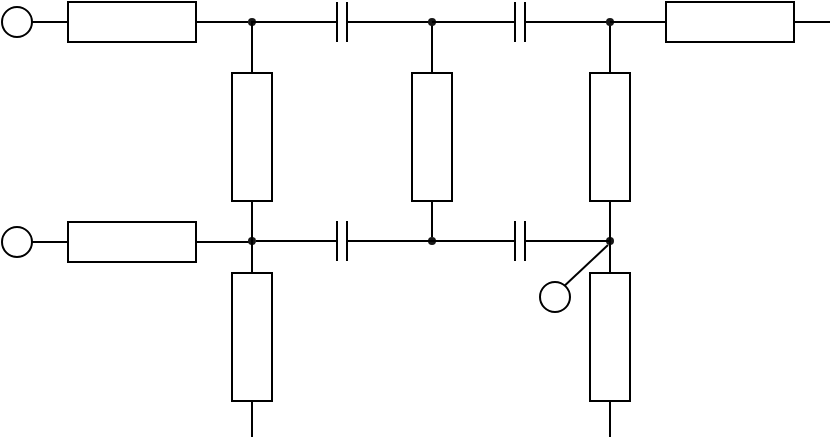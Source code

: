 <mxfile version="15.5.8" type="github">
  <diagram id="g9-vf1KmViCmTDRuJo9O" name="ページ1">
    <mxGraphModel dx="552" dy="925" grid="1" gridSize="10" guides="1" tooltips="1" connect="1" arrows="1" fold="1" page="1" pageScale="1" pageWidth="827" pageHeight="1169" math="0" shadow="0">
      <root>
        <mxCell id="0" />
        <mxCell id="1" parent="0" />
        <mxCell id="YzEcjVWeZ7RJyhcpAwao-44" value="" style="endArrow=none;html=1;rounded=0;fontSize=20;strokeWidth=1;jumpSize=1;" edge="1" parent="1">
          <mxGeometry width="50" height="50" relative="1" as="geometry">
            <mxPoint x="414" y="484" as="sourcePoint" />
            <mxPoint x="438" y="461.5" as="targetPoint" />
          </mxGeometry>
        </mxCell>
        <mxCell id="YzEcjVWeZ7RJyhcpAwao-43" value="" style="verticalLabelPosition=bottom;shadow=0;dashed=0;align=center;html=1;verticalAlign=top;strokeWidth=1;shape=ellipse;perimeter=ellipsePerimeter;fontSize=20;direction=south;" vertex="1" parent="1">
          <mxGeometry x="404" y="480" width="15" height="15" as="geometry" />
        </mxCell>
        <mxCell id="YzEcjVWeZ7RJyhcpAwao-1" value="" style="pointerEvents=1;verticalLabelPosition=bottom;shadow=0;dashed=0;align=center;html=1;verticalAlign=top;shape=mxgraph.electrical.resistors.resistor_1;fontSize=20;strokeWidth=1;" vertex="1" parent="1">
          <mxGeometry x="150" y="340" width="100" height="20" as="geometry" />
        </mxCell>
        <mxCell id="YzEcjVWeZ7RJyhcpAwao-2" value="" style="verticalLabelPosition=bottom;shadow=0;dashed=0;align=center;html=1;verticalAlign=top;strokeWidth=1;shape=ellipse;perimeter=ellipsePerimeter;fontSize=20;" vertex="1" parent="1">
          <mxGeometry x="135" y="342.5" width="15" height="15" as="geometry" />
        </mxCell>
        <mxCell id="YzEcjVWeZ7RJyhcpAwao-3" value="" style="pointerEvents=1;verticalLabelPosition=bottom;shadow=0;dashed=0;align=center;html=1;verticalAlign=top;shape=mxgraph.electrical.resistors.resistor_1;fontSize=20;strokeWidth=1;" vertex="1" parent="1">
          <mxGeometry x="150" y="450" width="100" height="20" as="geometry" />
        </mxCell>
        <mxCell id="YzEcjVWeZ7RJyhcpAwao-4" value="" style="verticalLabelPosition=bottom;shadow=0;dashed=0;align=center;html=1;verticalAlign=top;strokeWidth=1;shape=ellipse;perimeter=ellipsePerimeter;fontSize=20;" vertex="1" parent="1">
          <mxGeometry x="135" y="452.5" width="15" height="15" as="geometry" />
        </mxCell>
        <mxCell id="YzEcjVWeZ7RJyhcpAwao-5" value="" style="pointerEvents=1;verticalLabelPosition=bottom;shadow=0;dashed=0;align=center;html=1;verticalAlign=top;shape=mxgraph.electrical.resistors.resistor_1;fontSize=20;strokeWidth=1;direction=south;" vertex="1" parent="1">
          <mxGeometry x="250" y="357.5" width="20" height="100" as="geometry" />
        </mxCell>
        <mxCell id="YzEcjVWeZ7RJyhcpAwao-7" value="" style="endArrow=none;html=1;rounded=0;fontSize=20;strokeWidth=1;jumpSize=1;exitX=1;exitY=0.5;exitDx=0;exitDy=0;exitPerimeter=0;entryX=1;entryY=0.5;entryDx=0;entryDy=0;entryPerimeter=0;" edge="1" parent="1" source="YzEcjVWeZ7RJyhcpAwao-3" target="YzEcjVWeZ7RJyhcpAwao-5">
          <mxGeometry width="50" height="50" relative="1" as="geometry">
            <mxPoint x="280" y="490" as="sourcePoint" />
            <mxPoint x="320" y="480" as="targetPoint" />
            <Array as="points">
              <mxPoint x="260" y="460" />
            </Array>
          </mxGeometry>
        </mxCell>
        <mxCell id="YzEcjVWeZ7RJyhcpAwao-8" value="" style="endArrow=none;html=1;rounded=0;fontSize=20;strokeWidth=1;jumpSize=1;entryX=1;entryY=0.5;entryDx=0;entryDy=0;entryPerimeter=0;exitX=0;exitY=0.5;exitDx=0;exitDy=0;exitPerimeter=0;startArrow=none;" edge="1" parent="1" source="YzEcjVWeZ7RJyhcpAwao-13" target="YzEcjVWeZ7RJyhcpAwao-1">
          <mxGeometry width="50" height="50" relative="1" as="geometry">
            <mxPoint x="270" y="350" as="sourcePoint" />
            <mxPoint x="250" y="345" as="targetPoint" />
            <Array as="points" />
          </mxGeometry>
        </mxCell>
        <mxCell id="YzEcjVWeZ7RJyhcpAwao-25" style="edgeStyle=orthogonalEdgeStyle;rounded=0;jumpSize=1;orthogonalLoop=1;jettySize=auto;html=1;exitX=1;exitY=0.5;exitDx=0;exitDy=0;entryX=0.043;entryY=0.51;entryDx=0;entryDy=0;entryPerimeter=0;fontSize=20;endArrow=none;endFill=0;strokeWidth=1;" edge="1" parent="1" source="YzEcjVWeZ7RJyhcpAwao-9" target="YzEcjVWeZ7RJyhcpAwao-24">
          <mxGeometry relative="1" as="geometry" />
        </mxCell>
        <mxCell id="YzEcjVWeZ7RJyhcpAwao-9" value="" style="ellipse;whiteSpace=wrap;html=1;aspect=fixed;fontSize=20;strokeWidth=1;align=center;strokeColor=none;fillColor=#171717;" vertex="1" parent="1">
          <mxGeometry x="258" y="457.5" width="4" height="4" as="geometry" />
        </mxCell>
        <mxCell id="YzEcjVWeZ7RJyhcpAwao-13" value="" style="ellipse;whiteSpace=wrap;html=1;aspect=fixed;fontSize=20;strokeWidth=1;align=center;strokeColor=none;fillColor=#171717;" vertex="1" parent="1">
          <mxGeometry x="258.0" y="348" width="4" height="4" as="geometry" />
        </mxCell>
        <mxCell id="YzEcjVWeZ7RJyhcpAwao-14" value="" style="endArrow=none;html=1;rounded=0;fontSize=20;strokeWidth=1;jumpSize=1;entryX=1;entryY=0.5;entryDx=0;entryDy=0;entryPerimeter=0;exitX=0;exitY=0.5;exitDx=0;exitDy=0;exitPerimeter=0;" edge="1" parent="1" source="YzEcjVWeZ7RJyhcpAwao-5" target="YzEcjVWeZ7RJyhcpAwao-13">
          <mxGeometry width="50" height="50" relative="1" as="geometry">
            <mxPoint x="260" y="357.5" as="sourcePoint" />
            <mxPoint x="250" y="350" as="targetPoint" />
            <Array as="points">
              <mxPoint x="260" y="350" />
            </Array>
          </mxGeometry>
        </mxCell>
        <mxCell id="YzEcjVWeZ7RJyhcpAwao-18" style="edgeStyle=orthogonalEdgeStyle;rounded=0;jumpSize=1;orthogonalLoop=1;jettySize=auto;html=1;exitX=0;exitY=0.5;exitDx=0;exitDy=0;exitPerimeter=0;fontSize=20;endArrow=none;endFill=0;strokeWidth=1;" edge="1" parent="1" source="YzEcjVWeZ7RJyhcpAwao-17">
          <mxGeometry relative="1" as="geometry">
            <mxPoint x="260" y="350" as="targetPoint" />
          </mxGeometry>
        </mxCell>
        <mxCell id="YzEcjVWeZ7RJyhcpAwao-19" style="edgeStyle=orthogonalEdgeStyle;rounded=0;jumpSize=1;orthogonalLoop=1;jettySize=auto;html=1;exitX=1;exitY=0.5;exitDx=0;exitDy=0;exitPerimeter=0;fontSize=20;endArrow=none;endFill=0;strokeWidth=1;" edge="1" parent="1" source="YzEcjVWeZ7RJyhcpAwao-17">
          <mxGeometry relative="1" as="geometry">
            <mxPoint x="350" y="350" as="targetPoint" />
          </mxGeometry>
        </mxCell>
        <mxCell id="YzEcjVWeZ7RJyhcpAwao-17" value="" style="pointerEvents=1;verticalLabelPosition=bottom;shadow=0;dashed=0;align=center;html=1;verticalAlign=top;shape=mxgraph.electrical.capacitors.capacitor_1;fontSize=20;strokeWidth=1;fillColor=#171717;" vertex="1" parent="1">
          <mxGeometry x="280" y="340" width="50" height="20" as="geometry" />
        </mxCell>
        <mxCell id="YzEcjVWeZ7RJyhcpAwao-30" style="edgeStyle=orthogonalEdgeStyle;rounded=0;jumpSize=1;orthogonalLoop=1;jettySize=auto;html=1;exitX=0;exitY=0.5;exitDx=0;exitDy=0;exitPerimeter=0;fontSize=20;endArrow=none;endFill=0;strokeWidth=1;" edge="1" parent="1" source="YzEcjVWeZ7RJyhcpAwao-20">
          <mxGeometry relative="1" as="geometry">
            <mxPoint x="350.02" y="350" as="targetPoint" />
          </mxGeometry>
        </mxCell>
        <mxCell id="YzEcjVWeZ7RJyhcpAwao-20" value="" style="pointerEvents=1;verticalLabelPosition=bottom;shadow=0;dashed=0;align=center;html=1;verticalAlign=top;shape=mxgraph.electrical.resistors.resistor_1;fontSize=20;strokeWidth=1;direction=south;" vertex="1" parent="1">
          <mxGeometry x="340" y="357.5" width="20" height="100" as="geometry" />
        </mxCell>
        <mxCell id="YzEcjVWeZ7RJyhcpAwao-21" value="" style="ellipse;whiteSpace=wrap;html=1;aspect=fixed;fontSize=20;strokeWidth=1;align=center;strokeColor=none;fillColor=#171717;" vertex="1" parent="1">
          <mxGeometry x="348" y="457.5" width="4" height="4" as="geometry" />
        </mxCell>
        <mxCell id="YzEcjVWeZ7RJyhcpAwao-22" value="" style="ellipse;whiteSpace=wrap;html=1;aspect=fixed;fontSize=20;strokeWidth=1;align=center;strokeColor=none;fillColor=#171717;" vertex="1" parent="1">
          <mxGeometry x="348.0" y="348" width="4" height="4" as="geometry" />
        </mxCell>
        <mxCell id="YzEcjVWeZ7RJyhcpAwao-23" style="edgeStyle=orthogonalEdgeStyle;rounded=0;jumpSize=1;orthogonalLoop=1;jettySize=auto;html=1;exitX=0;exitY=0.5;exitDx=0;exitDy=0;exitPerimeter=0;fontSize=20;endArrow=none;endFill=0;strokeWidth=1;" edge="1" parent="1">
          <mxGeometry relative="1" as="geometry">
            <mxPoint x="350" y="350" as="targetPoint" />
            <mxPoint x="370" y="350" as="sourcePoint" />
          </mxGeometry>
        </mxCell>
        <mxCell id="YzEcjVWeZ7RJyhcpAwao-28" style="edgeStyle=orthogonalEdgeStyle;rounded=0;jumpSize=1;orthogonalLoop=1;jettySize=auto;html=1;entryX=0.5;entryY=0.5;entryDx=0;entryDy=0;entryPerimeter=0;fontSize=20;endArrow=none;endFill=0;strokeWidth=1;" edge="1" parent="1" source="YzEcjVWeZ7RJyhcpAwao-24" target="YzEcjVWeZ7RJyhcpAwao-21">
          <mxGeometry relative="1" as="geometry" />
        </mxCell>
        <mxCell id="YzEcjVWeZ7RJyhcpAwao-24" value="" style="pointerEvents=1;verticalLabelPosition=bottom;shadow=0;dashed=0;align=center;html=1;verticalAlign=top;shape=mxgraph.electrical.capacitors.capacitor_1;fontSize=20;strokeWidth=1;fillColor=#171717;" vertex="1" parent="1">
          <mxGeometry x="280" y="449.5" width="50" height="20" as="geometry" />
        </mxCell>
        <mxCell id="YzEcjVWeZ7RJyhcpAwao-31" value="" style="pointerEvents=1;verticalLabelPosition=bottom;shadow=0;dashed=0;align=center;html=1;verticalAlign=top;shape=mxgraph.electrical.resistors.resistor_1;fontSize=20;strokeWidth=1;direction=south;" vertex="1" parent="1">
          <mxGeometry x="250" y="457.5" width="20" height="100" as="geometry" />
        </mxCell>
        <mxCell id="YzEcjVWeZ7RJyhcpAwao-32" style="edgeStyle=orthogonalEdgeStyle;rounded=0;jumpSize=1;orthogonalLoop=1;jettySize=auto;html=1;exitX=1;exitY=0.5;exitDx=0;exitDy=0;exitPerimeter=0;fontSize=20;endArrow=none;endFill=0;strokeWidth=1;" edge="1" parent="1" source="YzEcjVWeZ7RJyhcpAwao-33">
          <mxGeometry relative="1" as="geometry">
            <mxPoint x="439" y="350" as="targetPoint" />
          </mxGeometry>
        </mxCell>
        <mxCell id="YzEcjVWeZ7RJyhcpAwao-33" value="" style="pointerEvents=1;verticalLabelPosition=bottom;shadow=0;dashed=0;align=center;html=1;verticalAlign=top;shape=mxgraph.electrical.capacitors.capacitor_1;fontSize=20;strokeWidth=1;fillColor=#171717;" vertex="1" parent="1">
          <mxGeometry x="369" y="340" width="50" height="20" as="geometry" />
        </mxCell>
        <mxCell id="YzEcjVWeZ7RJyhcpAwao-34" style="edgeStyle=orthogonalEdgeStyle;rounded=0;jumpSize=1;orthogonalLoop=1;jettySize=auto;html=1;exitX=0;exitY=0.5;exitDx=0;exitDy=0;exitPerimeter=0;fontSize=20;endArrow=none;endFill=0;strokeWidth=1;" edge="1" parent="1" source="YzEcjVWeZ7RJyhcpAwao-35">
          <mxGeometry relative="1" as="geometry">
            <mxPoint x="439.02" y="350" as="targetPoint" />
          </mxGeometry>
        </mxCell>
        <mxCell id="YzEcjVWeZ7RJyhcpAwao-35" value="" style="pointerEvents=1;verticalLabelPosition=bottom;shadow=0;dashed=0;align=center;html=1;verticalAlign=top;shape=mxgraph.electrical.resistors.resistor_1;fontSize=20;strokeWidth=1;direction=south;" vertex="1" parent="1">
          <mxGeometry x="429" y="357.5" width="20" height="100" as="geometry" />
        </mxCell>
        <mxCell id="YzEcjVWeZ7RJyhcpAwao-36" value="" style="ellipse;whiteSpace=wrap;html=1;aspect=fixed;fontSize=20;strokeWidth=1;align=center;strokeColor=none;fillColor=#171717;" vertex="1" parent="1">
          <mxGeometry x="437" y="457.5" width="4" height="4" as="geometry" />
        </mxCell>
        <mxCell id="YzEcjVWeZ7RJyhcpAwao-37" value="" style="ellipse;whiteSpace=wrap;html=1;aspect=fixed;fontSize=20;strokeWidth=1;align=center;strokeColor=none;fillColor=#171717;" vertex="1" parent="1">
          <mxGeometry x="437.0" y="348" width="4" height="4" as="geometry" />
        </mxCell>
        <mxCell id="YzEcjVWeZ7RJyhcpAwao-38" style="edgeStyle=orthogonalEdgeStyle;rounded=0;jumpSize=1;orthogonalLoop=1;jettySize=auto;html=1;exitX=0;exitY=0.5;exitDx=0;exitDy=0;exitPerimeter=0;fontSize=20;endArrow=none;endFill=0;strokeWidth=1;" edge="1" parent="1">
          <mxGeometry relative="1" as="geometry">
            <mxPoint x="439" y="350" as="targetPoint" />
            <mxPoint x="459" y="350" as="sourcePoint" />
          </mxGeometry>
        </mxCell>
        <mxCell id="YzEcjVWeZ7RJyhcpAwao-39" style="edgeStyle=orthogonalEdgeStyle;rounded=0;jumpSize=1;orthogonalLoop=1;jettySize=auto;html=1;entryX=0.5;entryY=0.5;entryDx=0;entryDy=0;entryPerimeter=0;fontSize=20;endArrow=none;endFill=0;strokeWidth=1;" edge="1" parent="1" source="YzEcjVWeZ7RJyhcpAwao-40" target="YzEcjVWeZ7RJyhcpAwao-36">
          <mxGeometry relative="1" as="geometry" />
        </mxCell>
        <mxCell id="YzEcjVWeZ7RJyhcpAwao-41" style="edgeStyle=orthogonalEdgeStyle;rounded=0;jumpSize=1;orthogonalLoop=1;jettySize=auto;html=1;fontSize=20;endArrow=none;endFill=0;strokeWidth=1;" edge="1" parent="1" source="YzEcjVWeZ7RJyhcpAwao-40">
          <mxGeometry relative="1" as="geometry">
            <mxPoint x="350" y="459.5" as="targetPoint" />
          </mxGeometry>
        </mxCell>
        <mxCell id="YzEcjVWeZ7RJyhcpAwao-40" value="" style="pointerEvents=1;verticalLabelPosition=bottom;shadow=0;dashed=0;align=center;html=1;verticalAlign=top;shape=mxgraph.electrical.capacitors.capacitor_1;fontSize=20;strokeWidth=1;fillColor=#171717;" vertex="1" parent="1">
          <mxGeometry x="369" y="449.5" width="50" height="20" as="geometry" />
        </mxCell>
        <mxCell id="YzEcjVWeZ7RJyhcpAwao-42" value="" style="pointerEvents=1;verticalLabelPosition=bottom;shadow=0;dashed=0;align=center;html=1;verticalAlign=top;shape=mxgraph.electrical.resistors.resistor_1;fontSize=20;strokeWidth=1;direction=west;" vertex="1" parent="1">
          <mxGeometry x="449" y="340" width="100" height="20" as="geometry" />
        </mxCell>
        <mxCell id="YzEcjVWeZ7RJyhcpAwao-45" value="" style="pointerEvents=1;verticalLabelPosition=bottom;shadow=0;dashed=0;align=center;html=1;verticalAlign=top;shape=mxgraph.electrical.resistors.resistor_1;fontSize=20;strokeWidth=1;direction=south;" vertex="1" parent="1">
          <mxGeometry x="429" y="457.5" width="20" height="100" as="geometry" />
        </mxCell>
      </root>
    </mxGraphModel>
  </diagram>
</mxfile>
